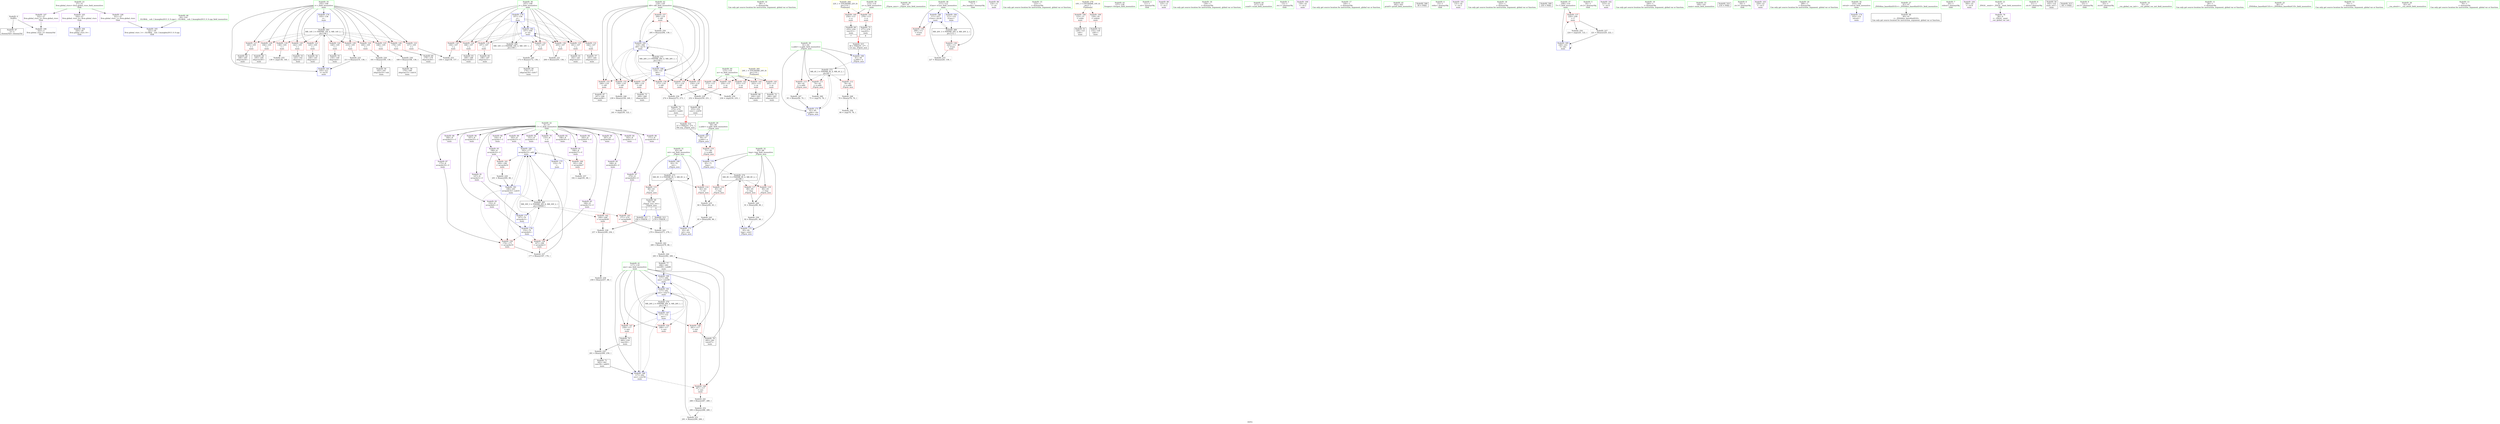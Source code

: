 digraph "SVFG" {
	label="SVFG";

	Node0x55e21e5155a0 [shape=record,color=grey,label="{NodeID: 0\nNullPtr}"];
	Node0x55e21e5155a0 -> Node0x55e21e517320[style=solid];
	Node0x55e21e5155a0 -> Node0x55e21e51f560[style=solid];
	Node0x55e21e531120 [shape=record,color=black,label="{NodeID: 263\nMR_14V_3 = PHI(MR_14V_4, MR_14V_2, )\npts\{106 \}\n}"];
	Node0x55e21e531120 -> Node0x55e21e51ced0[style=dashed];
	Node0x55e21e531120 -> Node0x55e21e51cfa0[style=dashed];
	Node0x55e21e531120 -> Node0x55e21e51d070[style=dashed];
	Node0x55e21e531120 -> Node0x55e21e51d140[style=dashed];
	Node0x55e21e531120 -> Node0x55e21e51d210[style=dashed];
	Node0x55e21e531120 -> Node0x55e21e51d2e0[style=dashed];
	Node0x55e21e531120 -> Node0x55e21e51d3b0[style=dashed];
	Node0x55e21e531120 -> Node0x55e21e51d480[style=dashed];
	Node0x55e21e531120 -> Node0x55e21e51d550[style=dashed];
	Node0x55e21e531120 -> Node0x55e21e51d620[style=dashed];
	Node0x55e21e531120 -> Node0x55e21e51d6f0[style=dashed];
	Node0x55e21e531120 -> Node0x55e21e520360[style=dashed];
	Node0x55e21e5200f0 [shape=record,color=blue,label="{NodeID: 180\n183\<--177\narrayidx23\<--add\nmain\n}"];
	Node0x55e21e5200f0 -> Node0x55e21e51ee80[style=dashed];
	Node0x55e21e5200f0 -> Node0x55e21e51ef50[style=dashed];
	Node0x55e21e5200f0 -> Node0x55e21e51f020[style=dashed];
	Node0x55e21e5200f0 -> Node0x55e21e51f0f0[style=dashed];
	Node0x55e21e5200f0 -> Node0x55e21e5200f0[style=dashed];
	Node0x55e21e5200f0 -> Node0x55e21e5201c0[style=dashed];
	Node0x55e21e5200f0 -> Node0x55e21e531b20[style=dashed];
	Node0x55e21e517d00 [shape=record,color=purple,label="{NodeID: 97\n270\<--8\narrayidx60\<--C\nmain\n}"];
	Node0x55e21e517d00 -> Node0x55e21e51f290[style=solid];
	Node0x55e21e515900 [shape=record,color=green,label="{NodeID: 14\n86\<--1\n\<--dummyObj\nCan only get source location for instruction, argument, global var or function.}"];
	Node0x55e21e5178a0 [shape=record,color=red,label="{NodeID: 111\n74\<--61\n\<--n.addr\n_Z5pow_mxx\n}"];
	Node0x55e21e5178a0 -> Node0x55e21e527df0[style=solid];
	Node0x55e21e516290 [shape=record,color=green,label="{NodeID: 28\n54\<--55\n_Z5pow_mxx\<--_Z5pow_mxx_field_insensitive\n}"];
	Node0x55e21e51d3b0 [shape=record,color=red,label="{NodeID: 125\n168\<--105\n\<--i\nmain\n}"];
	Node0x55e21e51d3b0 -> Node0x55e21e524ce0[style=solid];
	Node0x55e21e516e50 [shape=record,color=green,label="{NodeID: 42\n119\<--120\ni40\<--i40_field_insensitive\nmain\n}"];
	Node0x55e21e516e50 -> Node0x55e21e51e8d0[style=solid];
	Node0x55e21e516e50 -> Node0x55e21e51e9a0[style=solid];
	Node0x55e21e516e50 -> Node0x55e21e51ea70[style=solid];
	Node0x55e21e516e50 -> Node0x55e21e51eb40[style=solid];
	Node0x55e21e516e50 -> Node0x55e21e51ec10[style=solid];
	Node0x55e21e516e50 -> Node0x55e21e51ece0[style=solid];
	Node0x55e21e516e50 -> Node0x55e21e51edb0[style=solid];
	Node0x55e21e516e50 -> Node0x55e21e520770[style=solid];
	Node0x55e21e516e50 -> Node0x55e21e51ab70[style=solid];
	Node0x55e21e51df10 [shape=record,color=red,label="{NodeID: 139\n298\<--111\n\<--iCase\nmain\n}"];
	Node0x55e21e518af0 [shape=record,color=black,label="{NodeID: 56\n162\<--161\nidxprom10\<--sub\nmain\n}"];
	Node0x55e21e5249e0 [shape=record,color=grey,label="{NodeID: 236\n92 = Binary(91, 86, )\n}"];
	Node0x55e21e5249e0 -> Node0x55e21e51fa70[style=solid];
	Node0x55e21e51ea70 [shape=record,color=red,label="{NodeID: 153\n246\<--119\n\<--i40\nmain\n}"];
	Node0x55e21e51ea70 -> Node0x55e21e5193e0[style=solid];
	Node0x55e21e519650 [shape=record,color=black,label="{NodeID: 70\n260\<--259\nconv54\<--\nmain\n}"];
	Node0x55e21e519650 -> Node0x55e21e5243e0[style=solid];
	Node0x55e21e51c340 [shape=record,color=grey,label="{NodeID: 250\n295 = Binary(294, 136, )\n}"];
	Node0x55e21e51c340 -> Node0x55e21e51ab70[style=solid];
	Node0x55e21e51f660 [shape=record,color=blue,label="{NodeID: 167\n59\<--57\na.addr\<--a\n_Z5pow_mxx\n}"];
	Node0x55e21e51f660 -> Node0x55e21e5177d0[style=dashed];
	Node0x55e21e51a1b0 [shape=record,color=purple,label="{NodeID: 84\n163\<--8\narrayidx11\<--C\nmain\n}"];
	Node0x55e21e4f8ed0 [shape=record,color=green,label="{NodeID: 1\n7\<--1\n__dso_handle\<--dummyObj\nGlob }"];
	Node0x55e21e531620 [shape=record,color=black,label="{NodeID: 264\nMR_16V_2 = PHI(MR_16V_4, MR_16V_1, )\npts\{108 \}\n}"];
	Node0x55e21e531620 -> Node0x55e21e520020[style=dashed];
	Node0x55e21e5201c0 [shape=record,color=blue,label="{NodeID: 181\n199\<--201\narrayidx32\<--sub33\nmain\n}"];
	Node0x55e21e5201c0 -> Node0x55e21e51ee80[style=dashed];
	Node0x55e21e5201c0 -> Node0x55e21e51ef50[style=dashed];
	Node0x55e21e5201c0 -> Node0x55e21e5200f0[style=dashed];
	Node0x55e21e5201c0 -> Node0x55e21e531b20[style=dashed];
	Node0x55e21e517dd0 [shape=record,color=purple,label="{NodeID: 98\n124\<--11\n\<--.str\nmain\n}"];
	Node0x55e21e515990 [shape=record,color=green,label="{NodeID: 15\n122\<--1\n\<--dummyObj\nCan only get source location for instruction, argument, global var or function.}"];
	Node0x55e21e535c20 [shape=record,color=yellow,style=double,label="{NodeID: 278\n10V_1 = ENCHI(MR_10V_0)\npts\{1 \}\nFun[main]}"];
	Node0x55e21e535c20 -> Node0x55e21e517630[style=dashed];
	Node0x55e21e535c20 -> Node0x55e21e517700[style=dashed];
	Node0x55e21e517970 [shape=record,color=red,label="{NodeID: 112\n78\<--61\n\<--n.addr\n_Z5pow_mxx\n}"];
	Node0x55e21e517970 -> Node0x55e21e51c040[style=solid];
	Node0x55e21e516390 [shape=record,color=green,label="{NodeID: 29\n59\<--60\na.addr\<--a.addr_field_insensitive\n_Z5pow_mxx\n}"];
	Node0x55e21e516390 -> Node0x55e21e5177d0[style=solid];
	Node0x55e21e516390 -> Node0x55e21e51f660[style=solid];
	Node0x55e21e51d480 [shape=record,color=red,label="{NodeID: 126\n178\<--105\n\<--i\nmain\n}"];
	Node0x55e21e51d480 -> Node0x55e21e518e30[style=solid];
	Node0x55e21e516f20 [shape=record,color=green,label="{NodeID: 43\n127\<--128\nfreopen\<--freopen_field_insensitive\n}"];
	Node0x55e21e51dfe0 [shape=record,color=red,label="{NodeID: 140\n254\<--113\n\<--n\nmain\n}"];
	Node0x55e21e51dfe0 -> Node0x55e21e519580[style=solid];
	Node0x55e21e518bc0 [shape=record,color=black,label="{NodeID: 57\n165\<--164\nidxprom12\<--\nmain\n}"];
	Node0x55e21e524b60 [shape=record,color=grey,label="{NodeID: 237\n177 = Binary(167, 176, )\n}"];
	Node0x55e21e524b60 -> Node0x55e21e5200f0[style=solid];
	Node0x55e21e51eb40 [shape=record,color=red,label="{NodeID: 154\n251\<--119\n\<--i40\nmain\n}"];
	Node0x55e21e51eb40 -> Node0x55e21e5240e0[style=solid];
	Node0x55e21e519720 [shape=record,color=black,label="{NodeID: 71\n262\<--261\nconv56\<--add55\nmain\n}"];
	Node0x55e21e519720 -> Node0x55e21e520840[style=solid];
	Node0x55e21e51c4c0 [shape=record,color=grey,label="{NodeID: 251\n291 = Binary(290, 289, )\n}"];
	Node0x55e21e51c4c0 -> Node0x55e21e5209e0[style=solid];
	Node0x55e21e51f730 [shape=record,color=blue,label="{NodeID: 168\n61\<--58\nn.addr\<--n\n_Z5pow_mxx\n}"];
	Node0x55e21e51f730 -> Node0x55e21e533e20[style=dashed];
	Node0x55e21e51a280 [shape=record,color=purple,label="{NodeID: 85\n166\<--8\narrayidx13\<--C\nmain\n}"];
	Node0x55e21e51a280 -> Node0x55e21e51ee80[style=solid];
	Node0x55e21e4f90c0 [shape=record,color=green,label="{NodeID: 2\n11\<--1\n.str\<--dummyObj\nGlob }"];
	Node0x55e21e531b20 [shape=record,color=black,label="{NodeID: 265\nMR_30V_3 = PHI(MR_30V_6, MR_30V_2, )\npts\{100000 \}\n}"];
	Node0x55e21e531b20 -> Node0x55e21e51f1c0[style=dashed];
	Node0x55e21e531b20 -> Node0x55e21e51f290[style=dashed];
	Node0x55e21e531b20 -> Node0x55e21e51fe80[style=dashed];
	Node0x55e21e520290 [shape=record,color=blue,label="{NodeID: 182\n107\<--206\nj\<--inc\nmain\n}"];
	Node0x55e21e520290 -> Node0x55e21e51d7c0[style=dashed];
	Node0x55e21e520290 -> Node0x55e21e51d890[style=dashed];
	Node0x55e21e520290 -> Node0x55e21e51d960[style=dashed];
	Node0x55e21e520290 -> Node0x55e21e51da30[style=dashed];
	Node0x55e21e520290 -> Node0x55e21e51db00[style=dashed];
	Node0x55e21e520290 -> Node0x55e21e51dbd0[style=dashed];
	Node0x55e21e520290 -> Node0x55e21e51dca0[style=dashed];
	Node0x55e21e520290 -> Node0x55e21e520290[style=dashed];
	Node0x55e21e520290 -> Node0x55e21e531620[style=dashed];
	Node0x55e21e517ea0 [shape=record,color=purple,label="{NodeID: 99\n125\<--13\n\<--.str.1\nmain\n}"];
	Node0x55e21e515a20 [shape=record,color=green,label="{NodeID: 16\n136\<--1\n\<--dummyObj\nCan only get source location for instruction, argument, global var or function.}"];
	Node0x55e21e517a40 [shape=record,color=red,label="{NodeID: 113\n94\<--61\n\<--n.addr\n_Z5pow_mxx\n}"];
	Node0x55e21e517a40 -> Node0x55e21e51bec0[style=solid];
	Node0x55e21e516460 [shape=record,color=green,label="{NodeID: 30\n61\<--62\nn.addr\<--n.addr_field_insensitive\n_Z5pow_mxx\n}"];
	Node0x55e21e516460 -> Node0x55e21e5178a0[style=solid];
	Node0x55e21e516460 -> Node0x55e21e517970[style=solid];
	Node0x55e21e516460 -> Node0x55e21e517a40[style=solid];
	Node0x55e21e516460 -> Node0x55e21e51f730[style=solid];
	Node0x55e21e516460 -> Node0x55e21e51fb40[style=solid];
	Node0x55e21e51d550 [shape=record,color=red,label="{NodeID: 127\n185\<--105\n\<--i\nmain\n}"];
	Node0x55e21e51d550 -> Node0x55e21e518fd0[style=solid];
	Node0x55e21e517020 [shape=record,color=green,label="{NodeID: 44\n217\<--218\nscanf\<--scanf_field_insensitive\n}"];
	Node0x55e21e51e0b0 [shape=record,color=red,label="{NodeID: 141\n276\<--113\n\<--n\nmain\n}"];
	Node0x55e21e51e0b0 -> Node0x55e21e519a60[style=solid];
	Node0x55e21e518c90 [shape=record,color=black,label="{NodeID: 58\n170\<--169\nidxprom15\<--sub14\nmain\n}"];
	Node0x55e21e524ce0 [shape=record,color=grey,label="{NodeID: 238\n169 = Binary(168, 136, )\n}"];
	Node0x55e21e524ce0 -> Node0x55e21e518c90[style=solid];
	Node0x55e21e51ec10 [shape=record,color=red,label="{NodeID: 155\n268\<--119\n\<--i40\nmain\n}"];
	Node0x55e21e51ec10 -> Node0x55e21e5198c0[style=solid];
	Node0x55e21e5197f0 [shape=record,color=black,label="{NodeID: 72\n266\<--265\nidxprom57\<--\nmain\n}"];
	Node0x55e21e51c640 [shape=record,color=grey,label="{NodeID: 252\n290 = Binary(288, 289, )\n}"];
	Node0x55e21e51c640 -> Node0x55e21e51c4c0[style=solid];
	Node0x55e21e51f800 [shape=record,color=blue,label="{NodeID: 169\n63\<--70\nret\<--\n_Z5pow_mxx\n}"];
	Node0x55e21e51f800 -> Node0x55e21e534320[style=dashed];
	Node0x55e21e51a350 [shape=record,color=purple,label="{NodeID: 86\n171\<--8\narrayidx16\<--C\nmain\n}"];
	Node0x55e21e50d900 [shape=record,color=green,label="{NodeID: 3\n13\<--1\n.str.1\<--dummyObj\nGlob }"];
	Node0x55e21e520360 [shape=record,color=blue,label="{NodeID: 183\n105\<--211\ni\<--inc35\nmain\n}"];
	Node0x55e21e520360 -> Node0x55e21e531120[style=dashed];
	Node0x55e21e517f70 [shape=record,color=purple,label="{NodeID: 100\n130\<--16\n\<--.str.2\nmain\n}"];
	Node0x55e21e515ab0 [shape=record,color=green,label="{NodeID: 17\n140\<--1\n\<--dummyObj\nCan only get source location for instruction, argument, global var or function.}"];
	Node0x55e21e517b10 [shape=record,color=red,label="{NodeID: 114\n82\<--63\n\<--ret\n_Z5pow_mxx\n}"];
	Node0x55e21e517b10 -> Node0x55e21e524860[style=solid];
	Node0x55e21e516530 [shape=record,color=green,label="{NodeID: 31\n63\<--64\nret\<--ret_field_insensitive\n_Z5pow_mxx\n}"];
	Node0x55e21e516530 -> Node0x55e21e517b10[style=solid];
	Node0x55e21e516530 -> Node0x55e21e51cb90[style=solid];
	Node0x55e21e516530 -> Node0x55e21e51f800[style=solid];
	Node0x55e21e516530 -> Node0x55e21e51f9a0[style=solid];
	Node0x55e21e51d620 [shape=record,color=red,label="{NodeID: 128\n194\<--105\n\<--i\nmain\n}"];
	Node0x55e21e51d620 -> Node0x55e21e519170[style=solid];
	Node0x55e21e517120 [shape=record,color=green,label="{NodeID: 45\n302\<--303\nprintf\<--printf_field_insensitive\n}"];
	Node0x55e21e23df80 [shape=record,color=black,label="{NodeID: 308\n39 = PHI()\n}"];
	Node0x55e21e523960 [shape=record,color=grey,label="{NodeID: 225\n211 = Binary(210, 136, )\n}"];
	Node0x55e21e523960 -> Node0x55e21e520360[style=solid];
	Node0x55e21e51e180 [shape=record,color=red,label="{NodeID: 142\n235\<--115\n\<--m\nmain\n}"];
	Node0x55e21e51e180 -> Node0x55e21e527c70[style=solid];
	Node0x55e21e518d60 [shape=record,color=black,label="{NodeID: 59\n174\<--173\nidxprom18\<--sub17\nmain\n}"];
	Node0x55e21e524e60 [shape=record,color=grey,label="{NodeID: 239\n258 = Binary(257, 86, )\n}"];
	Node0x55e21e524e60 -> Node0x55e21e5243e0[style=solid];
	Node0x55e21e51ece0 [shape=record,color=red,label="{NodeID: 156\n273\<--119\n\<--i40\nmain\n}"];
	Node0x55e21e51ece0 -> Node0x55e21e5246e0[style=solid];
	Node0x55e21e5198c0 [shape=record,color=black,label="{NodeID: 73\n269\<--268\nidxprom59\<--\nmain\n}"];
	Node0x55e21e51c7c0 [shape=record,color=grey,label="{NodeID: 253\n158 = cmp(156, 157, )\n}"];
	Node0x55e21e51f8d0 [shape=record,color=blue,label="{NodeID: 170\n65\<--71\ntmp\<--\n_Z5pow_mxx\n}"];
	Node0x55e21e51f8d0 -> Node0x55e21e534820[style=dashed];
	Node0x55e21e51a420 [shape=record,color=purple,label="{NodeID: 87\n175\<--8\narrayidx19\<--C\nmain\n}"];
	Node0x55e21e51a420 -> Node0x55e21e51ef50[style=solid];
	Node0x55e21e4f92f0 [shape=record,color=green,label="{NodeID: 4\n15\<--1\nstdin\<--dummyObj\nGlob }"];
	Node0x55e21e520430 [shape=record,color=blue,label="{NodeID: 184\n111\<--122\niCase\<--\nmain\n}"];
	Node0x55e21e520430 -> Node0x55e21e532f20[style=dashed];
	Node0x55e21e518040 [shape=record,color=purple,label="{NodeID: 101\n131\<--18\n\<--.str.3\nmain\n}"];
	Node0x55e21e515b40 [shape=record,color=green,label="{NodeID: 18\n222\<--1\n\<--dummyObj\nCan only get source location for instruction, argument, global var or function.}"];
	Node0x55e21e51cb90 [shape=record,color=red,label="{NodeID: 115\n98\<--63\n\<--ret\n_Z5pow_mxx\n}"];
	Node0x55e21e51cb90 -> Node0x55e21e518540[style=solid];
	Node0x55e21e516600 [shape=record,color=green,label="{NodeID: 32\n65\<--66\ntmp\<--tmp_field_insensitive\n_Z5pow_mxx\n}"];
	Node0x55e21e516600 -> Node0x55e21e51cc60[style=solid];
	Node0x55e21e516600 -> Node0x55e21e51cd30[style=solid];
	Node0x55e21e516600 -> Node0x55e21e51ce00[style=solid];
	Node0x55e21e516600 -> Node0x55e21e51f8d0[style=solid];
	Node0x55e21e516600 -> Node0x55e21e51fa70[style=solid];
	Node0x55e21e51d6f0 [shape=record,color=red,label="{NodeID: 129\n210\<--105\n\<--i\nmain\n}"];
	Node0x55e21e51d6f0 -> Node0x55e21e523960[style=solid];
	Node0x55e21e517220 [shape=record,color=green,label="{NodeID: 46\n29\<--316\n_GLOBAL__sub_I_kuangbin2013_0_0.cpp\<--_GLOBAL__sub_I_kuangbin2013_0_0.cpp_field_insensitive\n}"];
	Node0x55e21e517220 -> Node0x55e21e51f460[style=solid];
	Node0x55e21e542de0 [shape=record,color=black,label="{NodeID: 309\n230 = PHI()\n}"];
	Node0x55e21e523ae0 [shape=record,color=grey,label="{NodeID: 226\n161 = Binary(160, 136, )\n}"];
	Node0x55e21e523ae0 -> Node0x55e21e518af0[style=solid];
	Node0x55e21e51e250 [shape=record,color=red,label="{NodeID: 143\n243\<--115\n\<--m\nmain\n}"];
	Node0x55e21e51e250 -> Node0x55e21e519310[style=solid];
	Node0x55e21e518e30 [shape=record,color=black,label="{NodeID: 60\n179\<--178\nidxprom20\<--\nmain\n}"];
	Node0x55e21e524fe0 [shape=record,color=grey,label="{NodeID: 240\n173 = Binary(172, 136, )\n}"];
	Node0x55e21e524fe0 -> Node0x55e21e518d60[style=solid];
	Node0x55e21e51edb0 [shape=record,color=red,label="{NodeID: 157\n294\<--119\n\<--i40\nmain\n}"];
	Node0x55e21e51edb0 -> Node0x55e21e51c340[style=solid];
	Node0x55e21e519990 [shape=record,color=black,label="{NodeID: 74\n275\<--274\nconv62\<--sub61\nmain\n|{<s0>8}}"];
	Node0x55e21e519990:s0 -> Node0x55e21e543a20[style=solid,color=red];
	Node0x55e21e51c940 [shape=record,color=grey,label="{NodeID: 254\n224 = cmp(220, 122, )\n}"];
	Node0x55e21e51f9a0 [shape=record,color=blue,label="{NodeID: 171\n63\<--85\nret\<--rem\n_Z5pow_mxx\n}"];
	Node0x55e21e51f9a0 -> Node0x55e21e534320[style=dashed];
	Node0x55e21e51a4f0 [shape=record,color=purple,label="{NodeID: 88\n180\<--8\narrayidx21\<--C\nmain\n}"];
	Node0x55e21e50cd50 [shape=record,color=green,label="{NodeID: 5\n16\<--1\n.str.2\<--dummyObj\nGlob }"];
	Node0x55e21e520500 [shape=record,color=blue,label="{NodeID: 185\n109\<--221\nT\<--dec\nmain\n}"];
	Node0x55e21e520500 -> Node0x55e21e51dd70[style=dashed];
	Node0x55e21e520500 -> Node0x55e21e520500[style=dashed];
	Node0x55e21e518110 [shape=record,color=purple,label="{NodeID: 102\n215\<--21\n\<--.str.4\nmain\n}"];
	Node0x55e21e515bd0 [shape=record,color=green,label="{NodeID: 19\n240\<--1\n\<--dummyObj\nCan only get source location for instruction, argument, global var or function.}"];
	Node0x55e21e51cc60 [shape=record,color=red,label="{NodeID: 116\n83\<--65\n\<--tmp\n_Z5pow_mxx\n}"];
	Node0x55e21e51cc60 -> Node0x55e21e524860[style=solid];
	Node0x55e21e5166d0 [shape=record,color=green,label="{NodeID: 33\n100\<--101\nmain\<--main_field_insensitive\n}"];
	Node0x55e21e51d7c0 [shape=record,color=red,label="{NodeID: 130\n156\<--107\n\<--j\nmain\n}"];
	Node0x55e21e51d7c0 -> Node0x55e21e51c7c0[style=solid];
	Node0x55e21e517320 [shape=record,color=black,label="{NodeID: 47\n2\<--3\ndummyVal\<--dummyVal\n}"];
	Node0x55e21e543560 [shape=record,color=black,label="{NodeID: 310\n216 = PHI()\n}"];
	Node0x55e21e523c60 [shape=record,color=grey,label="{NodeID: 227\n221 = Binary(220, 222, )\n}"];
	Node0x55e21e523c60 -> Node0x55e21e520500[style=solid];
	Node0x55e21e51e320 [shape=record,color=red,label="{NodeID: 144\n250\<--115\n\<--m\nmain\n}"];
	Node0x55e21e51e320 -> Node0x55e21e5240e0[style=solid];
	Node0x55e21e518f00 [shape=record,color=black,label="{NodeID: 61\n182\<--181\nidxprom22\<--\nmain\n}"];
	Node0x55e21e525160 [shape=record,color=grey,label="{NodeID: 241\n288 = Binary(287, 289, )\n}"];
	Node0x55e21e525160 -> Node0x55e21e51c640[style=solid];
	Node0x55e21e51ee80 [shape=record,color=red,label="{NodeID: 158\n167\<--166\n\<--arrayidx13\nmain\n}"];
	Node0x55e21e51ee80 -> Node0x55e21e524b60[style=solid];
	Node0x55e21e519a60 [shape=record,color=black,label="{NodeID: 75\n277\<--276\nconv63\<--\nmain\n|{<s0>8}}"];
	Node0x55e21e519a60:s0 -> Node0x55e21e543c60[style=solid,color=red];
	Node0x55e21e51cac0 [shape=record,color=grey,label="{NodeID: 255\n139 = cmp(138, 140, )\n}"];
	Node0x55e21e51fa70 [shape=record,color=blue,label="{NodeID: 172\n65\<--92\ntmp\<--rem3\n_Z5pow_mxx\n}"];
	Node0x55e21e51fa70 -> Node0x55e21e534820[style=dashed];
	Node0x55e21e51a5c0 [shape=record,color=purple,label="{NodeID: 89\n183\<--8\narrayidx23\<--C\nmain\n}"];
	Node0x55e21e51a5c0 -> Node0x55e21e5200f0[style=solid];
	Node0x55e21e50cde0 [shape=record,color=green,label="{NodeID: 6\n18\<--1\n.str.3\<--dummyObj\nGlob }"];
	Node0x55e21e532f20 [shape=record,color=black,label="{NodeID: 269\nMR_20V_3 = PHI(MR_20V_4, MR_20V_2, )\npts\{112 \}\n}"];
	Node0x55e21e532f20 -> Node0x55e21e51de40[style=dashed];
	Node0x55e21e532f20 -> Node0x55e21e5205d0[style=dashed];
	Node0x55e21e5205d0 [shape=record,color=blue,label="{NodeID: 186\n111\<--227\niCase\<--inc38\nmain\n}"];
	Node0x55e21e5205d0 -> Node0x55e21e51df10[style=dashed];
	Node0x55e21e5205d0 -> Node0x55e21e532f20[style=dashed];
	Node0x55e21e5181e0 [shape=record,color=purple,label="{NodeID: 103\n229\<--23\n\<--.str.5\nmain\n}"];
	Node0x55e21e515c60 [shape=record,color=green,label="{NodeID: 20\n289\<--1\n\<--dummyObj\nCan only get source location for instruction, argument, global var or function.}"];
	Node0x55e21e51cd30 [shape=record,color=red,label="{NodeID: 117\n89\<--65\n\<--tmp\n_Z5pow_mxx\n}"];
	Node0x55e21e51cd30 -> Node0x55e21e51c1c0[style=solid];
	Node0x55e21e5167d0 [shape=record,color=green,label="{NodeID: 34\n103\<--104\nretval\<--retval_field_insensitive\nmain\n}"];
	Node0x55e21e5167d0 -> Node0x55e21e51fc10[style=solid];
	Node0x55e21e51d890 [shape=record,color=red,label="{NodeID: 131\n164\<--107\n\<--j\nmain\n}"];
	Node0x55e21e51d890 -> Node0x55e21e518bc0[style=solid];
	Node0x55e21e518440 [shape=record,color=black,label="{NodeID: 48\n40\<--41\n\<--_ZNSt8ios_base4InitD1Ev\nCan only get source location for instruction, argument, global var or function.}"];
	Node0x55e21e543660 [shape=record,color=black,label="{NodeID: 311\n256 = PHI(56, )\n}"];
	Node0x55e21e543660 -> Node0x55e21e523de0[style=solid];
	Node0x55e21e523de0 [shape=record,color=grey,label="{NodeID: 228\n257 = Binary(249, 256, )\n}"];
	Node0x55e21e523de0 -> Node0x55e21e524e60[style=solid];
	Node0x55e21e51e3f0 [shape=record,color=red,label="{NodeID: 145\n265\<--115\n\<--m\nmain\n}"];
	Node0x55e21e51e3f0 -> Node0x55e21e5197f0[style=solid];
	Node0x55e21e518fd0 [shape=record,color=black,label="{NodeID: 62\n186\<--185\nidxprom24\<--\nmain\n}"];
	Node0x55e21e5252e0 [shape=record,color=grey,label="{NodeID: 242\n280 = Binary(279, 86, )\n}"];
	Node0x55e21e5252e0 -> Node0x55e21e5255e0[style=solid];
	Node0x55e21e51ef50 [shape=record,color=red,label="{NodeID: 159\n176\<--175\n\<--arrayidx19\nmain\n}"];
	Node0x55e21e51ef50 -> Node0x55e21e524b60[style=solid];
	Node0x55e21e519b30 [shape=record,color=black,label="{NodeID: 76\n282\<--281\nconv67\<--\nmain\n}"];
	Node0x55e21e519b30 -> Node0x55e21e5255e0[style=solid];
	Node0x55e21e5277f0 [shape=record,color=grey,label="{NodeID: 256\n241 = cmp(239, 122, )\n}"];
	Node0x55e21e51fb40 [shape=record,color=blue,label="{NodeID: 173\n61\<--95\nn.addr\<--shr\n_Z5pow_mxx\n}"];
	Node0x55e21e51fb40 -> Node0x55e21e533e20[style=dashed];
	Node0x55e21e51a690 [shape=record,color=purple,label="{NodeID: 90\n187\<--8\narrayidx25\<--C\nmain\n}"];
	Node0x55e21e50daa0 [shape=record,color=green,label="{NodeID: 7\n20\<--1\nstdout\<--dummyObj\nGlob }"];
	Node0x55e21e533420 [shape=record,color=black,label="{NodeID: 270\nMR_26V_2 = PHI(MR_26V_4, MR_26V_1, )\npts\{118 \}\n}"];
	Node0x55e21e533420 -> Node0x55e21e5206a0[style=dashed];
	Node0x55e21e5206a0 [shape=record,color=blue,label="{NodeID: 187\n117\<--122\nans\<--\nmain\n}"];
	Node0x55e21e5206a0 -> Node0x55e21e51e590[style=dashed];
	Node0x55e21e5206a0 -> Node0x55e21e51e660[style=dashed];
	Node0x55e21e5206a0 -> Node0x55e21e51e800[style=dashed];
	Node0x55e21e5206a0 -> Node0x55e21e520840[style=dashed];
	Node0x55e21e5206a0 -> Node0x55e21e520910[style=dashed];
	Node0x55e21e5206a0 -> Node0x55e21e533420[style=dashed];
	Node0x55e21e5182b0 [shape=record,color=purple,label="{NodeID: 104\n300\<--25\n\<--.str.6\nmain\n}"];
	Node0x55e21e515cf0 [shape=record,color=green,label="{NodeID: 21\n4\<--6\n_ZStL8__ioinit\<--_ZStL8__ioinit_field_insensitive\nGlob }"];
	Node0x55e21e515cf0 -> Node0x55e21e519cd0[style=solid];
	Node0x55e21e5373b0 [shape=record,color=yellow,style=double,label="{NodeID: 284\n22V_1 = ENCHI(MR_22V_0)\npts\{114 \}\nFun[main]}"];
	Node0x55e21e5373b0 -> Node0x55e21e51dfe0[style=dashed];
	Node0x55e21e5373b0 -> Node0x55e21e51e0b0[style=dashed];
	Node0x55e21e51ce00 [shape=record,color=red,label="{NodeID: 118\n90\<--65\n\<--tmp\n_Z5pow_mxx\n}"];
	Node0x55e21e51ce00 -> Node0x55e21e51c1c0[style=solid];
	Node0x55e21e5168a0 [shape=record,color=green,label="{NodeID: 35\n105\<--106\ni\<--i_field_insensitive\nmain\n}"];
	Node0x55e21e5168a0 -> Node0x55e21e51ced0[style=solid];
	Node0x55e21e5168a0 -> Node0x55e21e51cfa0[style=solid];
	Node0x55e21e5168a0 -> Node0x55e21e51d070[style=solid];
	Node0x55e21e5168a0 -> Node0x55e21e51d140[style=solid];
	Node0x55e21e5168a0 -> Node0x55e21e51d210[style=solid];
	Node0x55e21e5168a0 -> Node0x55e21e51d2e0[style=solid];
	Node0x55e21e5168a0 -> Node0x55e21e51d3b0[style=solid];
	Node0x55e21e5168a0 -> Node0x55e21e51d480[style=solid];
	Node0x55e21e5168a0 -> Node0x55e21e51d550[style=solid];
	Node0x55e21e5168a0 -> Node0x55e21e51d620[style=solid];
	Node0x55e21e5168a0 -> Node0x55e21e51d6f0[style=solid];
	Node0x55e21e5168a0 -> Node0x55e21e51fdb0[style=solid];
	Node0x55e21e5168a0 -> Node0x55e21e520360[style=solid];
	Node0x55e21e51d960 [shape=record,color=red,label="{NodeID: 132\n172\<--107\n\<--j\nmain\n}"];
	Node0x55e21e51d960 -> Node0x55e21e524fe0[style=solid];
	Node0x55e21e518540 [shape=record,color=black,label="{NodeID: 49\n56\<--98\n_Z5pow_mxx_ret\<--\n_Z5pow_mxx\n|{<s0>7|<s1>8}}"];
	Node0x55e21e518540:s0 -> Node0x55e21e543660[style=solid,color=blue];
	Node0x55e21e518540:s1 -> Node0x55e21e543850[style=solid,color=blue];
	Node0x55e21e543850 [shape=record,color=black,label="{NodeID: 312\n278 = PHI(56, )\n}"];
	Node0x55e21e543850 -> Node0x55e21e525460[style=solid];
	Node0x55e21e523f60 [shape=record,color=grey,label="{NodeID: 229\n201 = Binary(200, 86, )\n}"];
	Node0x55e21e523f60 -> Node0x55e21e5201c0[style=solid];
	Node0x55e21e51e4c0 [shape=record,color=red,label="{NodeID: 146\n272\<--115\n\<--m\nmain\n}"];
	Node0x55e21e51e4c0 -> Node0x55e21e5246e0[style=solid];
	Node0x55e21e5190a0 [shape=record,color=black,label="{NodeID: 63\n189\<--188\nidxprom26\<--\nmain\n}"];
	Node0x55e21e525460 [shape=record,color=grey,label="{NodeID: 243\n279 = Binary(271, 278, )\n}"];
	Node0x55e21e525460 -> Node0x55e21e5252e0[style=solid];
	Node0x55e21e51f020 [shape=record,color=red,label="{NodeID: 160\n191\<--190\n\<--arrayidx27\nmain\n}"];
	Node0x55e21e51f020 -> Node0x55e21e527970[style=solid];
	Node0x55e21e519c00 [shape=record,color=black,label="{NodeID: 77\n284\<--283\nconv69\<--sub68\nmain\n}"];
	Node0x55e21e519c00 -> Node0x55e21e520910[style=solid];
	Node0x55e21e527970 [shape=record,color=grey,label="{NodeID: 257\n192 = cmp(191, 86, )\n}"];
	Node0x55e21e51fc10 [shape=record,color=blue,label="{NodeID: 174\n103\<--122\nretval\<--\nmain\n}"];
	Node0x55e21e51a760 [shape=record,color=purple,label="{NodeID: 91\n190\<--8\narrayidx27\<--C\nmain\n}"];
	Node0x55e21e51a760 -> Node0x55e21e51f020[style=solid];
	Node0x55e21e50db30 [shape=record,color=green,label="{NodeID: 8\n21\<--1\n.str.4\<--dummyObj\nGlob }"];
	Node0x55e21e533920 [shape=record,color=black,label="{NodeID: 271\nMR_28V_2 = PHI(MR_28V_4, MR_28V_1, )\npts\{120 \}\n}"];
	Node0x55e21e533920 -> Node0x55e21e520770[style=dashed];
	Node0x55e21e520770 [shape=record,color=blue,label="{NodeID: 188\n119\<--122\ni40\<--\nmain\n}"];
	Node0x55e21e520770 -> Node0x55e21e51e8d0[style=dashed];
	Node0x55e21e520770 -> Node0x55e21e51e9a0[style=dashed];
	Node0x55e21e520770 -> Node0x55e21e51ea70[style=dashed];
	Node0x55e21e520770 -> Node0x55e21e51eb40[style=dashed];
	Node0x55e21e520770 -> Node0x55e21e51ec10[style=dashed];
	Node0x55e21e520770 -> Node0x55e21e51ece0[style=dashed];
	Node0x55e21e520770 -> Node0x55e21e51edb0[style=dashed];
	Node0x55e21e520770 -> Node0x55e21e51ab70[style=dashed];
	Node0x55e21e520770 -> Node0x55e21e533920[style=dashed];
	Node0x55e21e518380 [shape=record,color=purple,label="{NodeID: 105\n320\<--27\nllvm.global_ctors_0\<--llvm.global_ctors\nGlob }"];
	Node0x55e21e518380 -> Node0x55e21e51f360[style=solid];
	Node0x55e21e515d80 [shape=record,color=green,label="{NodeID: 22\n8\<--10\nC\<--C_field_insensitive\nGlob }"];
	Node0x55e21e515d80 -> Node0x55e21e519da0[style=solid];
	Node0x55e21e515d80 -> Node0x55e21e519e70[style=solid];
	Node0x55e21e515d80 -> Node0x55e21e519f40[style=solid];
	Node0x55e21e515d80 -> Node0x55e21e51a010[style=solid];
	Node0x55e21e515d80 -> Node0x55e21e51a0e0[style=solid];
	Node0x55e21e515d80 -> Node0x55e21e51a1b0[style=solid];
	Node0x55e21e515d80 -> Node0x55e21e51a280[style=solid];
	Node0x55e21e515d80 -> Node0x55e21e51a350[style=solid];
	Node0x55e21e515d80 -> Node0x55e21e51a420[style=solid];
	Node0x55e21e515d80 -> Node0x55e21e51a4f0[style=solid];
	Node0x55e21e515d80 -> Node0x55e21e51a5c0[style=solid];
	Node0x55e21e515d80 -> Node0x55e21e51a690[style=solid];
	Node0x55e21e515d80 -> Node0x55e21e51a760[style=solid];
	Node0x55e21e515d80 -> Node0x55e21e51a830[style=solid];
	Node0x55e21e515d80 -> Node0x55e21e51a900[style=solid];
	Node0x55e21e515d80 -> Node0x55e21e51a9d0[style=solid];
	Node0x55e21e515d80 -> Node0x55e21e51aaa0[style=solid];
	Node0x55e21e515d80 -> Node0x55e21e517c30[style=solid];
	Node0x55e21e515d80 -> Node0x55e21e517d00[style=solid];
	Node0x55e21e537490 [shape=record,color=yellow,style=double,label="{NodeID: 285\n24V_1 = ENCHI(MR_24V_0)\npts\{116 \}\nFun[main]}"];
	Node0x55e21e537490 -> Node0x55e21e51e180[style=dashed];
	Node0x55e21e537490 -> Node0x55e21e51e250[style=dashed];
	Node0x55e21e537490 -> Node0x55e21e51e320[style=dashed];
	Node0x55e21e537490 -> Node0x55e21e51e3f0[style=dashed];
	Node0x55e21e537490 -> Node0x55e21e51e4c0[style=dashed];
	Node0x55e21e51ced0 [shape=record,color=red,label="{NodeID: 119\n138\<--105\n\<--i\nmain\n}"];
	Node0x55e21e51ced0 -> Node0x55e21e51cac0[style=solid];
	Node0x55e21e516970 [shape=record,color=green,label="{NodeID: 36\n107\<--108\nj\<--j_field_insensitive\nmain\n}"];
	Node0x55e21e516970 -> Node0x55e21e51d7c0[style=solid];
	Node0x55e21e516970 -> Node0x55e21e51d890[style=solid];
	Node0x55e21e516970 -> Node0x55e21e51d960[style=solid];
	Node0x55e21e516970 -> Node0x55e21e51da30[style=solid];
	Node0x55e21e516970 -> Node0x55e21e51db00[style=solid];
	Node0x55e21e516970 -> Node0x55e21e51dbd0[style=solid];
	Node0x55e21e516970 -> Node0x55e21e51dca0[style=solid];
	Node0x55e21e516970 -> Node0x55e21e520020[style=solid];
	Node0x55e21e516970 -> Node0x55e21e520290[style=solid];
	Node0x55e21e51da30 [shape=record,color=red,label="{NodeID: 133\n181\<--107\n\<--j\nmain\n}"];
	Node0x55e21e51da30 -> Node0x55e21e518f00[style=solid];
	Node0x55e21e518610 [shape=record,color=black,label="{NodeID: 50\n102\<--122\nmain_ret\<--\nmain\n}"];
	Node0x55e21e543950 [shape=record,color=black,label="{NodeID: 313\n301 = PHI()\n}"];
	Node0x55e21e5240e0 [shape=record,color=grey,label="{NodeID: 230\n252 = Binary(250, 251, )\n}"];
	Node0x55e21e5240e0 -> Node0x55e21e5194b0[style=solid];
	Node0x55e21e51e590 [shape=record,color=red,label="{NodeID: 147\n259\<--117\n\<--ans\nmain\n}"];
	Node0x55e21e51e590 -> Node0x55e21e519650[style=solid];
	Node0x55e21e519170 [shape=record,color=black,label="{NodeID: 64\n195\<--194\nidxprom29\<--\nmain\n}"];
	Node0x55e21e5255e0 [shape=record,color=grey,label="{NodeID: 244\n283 = Binary(282, 280, )\n}"];
	Node0x55e21e5255e0 -> Node0x55e21e519c00[style=solid];
	Node0x55e21e51f0f0 [shape=record,color=red,label="{NodeID: 161\n200\<--199\n\<--arrayidx32\nmain\n}"];
	Node0x55e21e51f0f0 -> Node0x55e21e523f60[style=solid];
	Node0x55e21e519cd0 [shape=record,color=purple,label="{NodeID: 78\n38\<--4\n\<--_ZStL8__ioinit\n__cxx_global_var_init\n}"];
	Node0x55e21e527af0 [shape=record,color=grey,label="{NodeID: 258\n80 = cmp(79, 76, )\n}"];
	Node0x55e21e51fce0 [shape=record,color=blue,label="{NodeID: 175\n133\<--70\n\<--\nmain\n}"];
	Node0x55e21e51fce0 -> Node0x55e21e531b20[style=dashed];
	Node0x55e21e51a830 [shape=record,color=purple,label="{NodeID: 92\n196\<--8\narrayidx30\<--C\nmain\n}"];
	Node0x55e21e515630 [shape=record,color=green,label="{NodeID: 9\n23\<--1\n.str.5\<--dummyObj\nGlob }"];
	Node0x55e21e533e20 [shape=record,color=black,label="{NodeID: 272\nMR_4V_3 = PHI(MR_4V_4, MR_4V_2, )\npts\{62 \}\n}"];
	Node0x55e21e533e20 -> Node0x55e21e5178a0[style=dashed];
	Node0x55e21e533e20 -> Node0x55e21e517970[style=dashed];
	Node0x55e21e533e20 -> Node0x55e21e517a40[style=dashed];
	Node0x55e21e533e20 -> Node0x55e21e51fb40[style=dashed];
	Node0x55e21e520840 [shape=record,color=blue,label="{NodeID: 189\n117\<--262\nans\<--conv56\nmain\n}"];
	Node0x55e21e520840 -> Node0x55e21e51e730[style=dashed];
	Node0x55e21e520840 -> Node0x55e21e5209e0[style=dashed];
	Node0x55e21e517430 [shape=record,color=purple,label="{NodeID: 106\n321\<--27\nllvm.global_ctors_1\<--llvm.global_ctors\nGlob }"];
	Node0x55e21e517430 -> Node0x55e21e51f460[style=solid];
	Node0x55e21e515e50 [shape=record,color=green,label="{NodeID: 23\n27\<--31\nllvm.global_ctors\<--llvm.global_ctors_field_insensitive\nGlob }"];
	Node0x55e21e515e50 -> Node0x55e21e518380[style=solid];
	Node0x55e21e515e50 -> Node0x55e21e517430[style=solid];
	Node0x55e21e515e50 -> Node0x55e21e517530[style=solid];
	Node0x55e21e51cfa0 [shape=record,color=red,label="{NodeID: 120\n142\<--105\n\<--i\nmain\n}"];
	Node0x55e21e51cfa0 -> Node0x55e21e518880[style=solid];
	Node0x55e21e516a40 [shape=record,color=green,label="{NodeID: 37\n109\<--110\nT\<--T_field_insensitive\nmain\n}"];
	Node0x55e21e516a40 -> Node0x55e21e51dd70[style=solid];
	Node0x55e21e516a40 -> Node0x55e21e520500[style=solid];
	Node0x55e21e51db00 [shape=record,color=red,label="{NodeID: 134\n188\<--107\n\<--j\nmain\n}"];
	Node0x55e21e51db00 -> Node0x55e21e5190a0[style=solid];
	Node0x55e21e5186e0 [shape=record,color=black,label="{NodeID: 51\n126\<--123\ncall\<--\nmain\n}"];
	Node0x55e21e543a20 [shape=record,color=black,label="{NodeID: 314\n57 = PHI(253, 275, )\n0th arg _Z5pow_mxx }"];
	Node0x55e21e543a20 -> Node0x55e21e51f660[style=solid];
	Node0x55e21e524260 [shape=record,color=grey,label="{NodeID: 231\n206 = Binary(205, 136, )\n}"];
	Node0x55e21e524260 -> Node0x55e21e520290[style=solid];
	Node0x55e21e51e660 [shape=record,color=red,label="{NodeID: 148\n281\<--117\n\<--ans\nmain\n}"];
	Node0x55e21e51e660 -> Node0x55e21e519b30[style=solid];
	Node0x55e21e519240 [shape=record,color=black,label="{NodeID: 65\n198\<--197\nidxprom31\<--\nmain\n}"];
	Node0x55e21e51bbc0 [shape=record,color=grey,label="{NodeID: 245\n85 = Binary(84, 86, )\n}"];
	Node0x55e21e51bbc0 -> Node0x55e21e51f9a0[style=solid];
	Node0x55e21e51f1c0 [shape=record,color=red,label="{NodeID: 162\n249\<--248\n\<--arrayidx49\nmain\n}"];
	Node0x55e21e51f1c0 -> Node0x55e21e523de0[style=solid];
	Node0x55e21e519da0 [shape=record,color=purple,label="{NodeID: 79\n133\<--8\n\<--C\nmain\n}"];
	Node0x55e21e519da0 -> Node0x55e21e51fce0[style=solid];
	Node0x55e21e527c70 [shape=record,color=grey,label="{NodeID: 259\n236 = cmp(234, 235, )\n}"];
	Node0x55e21e51fdb0 [shape=record,color=blue,label="{NodeID: 176\n105\<--136\ni\<--\nmain\n}"];
	Node0x55e21e51fdb0 -> Node0x55e21e531120[style=dashed];
	Node0x55e21e51a900 [shape=record,color=purple,label="{NodeID: 93\n199\<--8\narrayidx32\<--C\nmain\n}"];
	Node0x55e21e51a900 -> Node0x55e21e51f0f0[style=solid];
	Node0x55e21e51a900 -> Node0x55e21e5201c0[style=solid];
	Node0x55e21e5156c0 [shape=record,color=green,label="{NodeID: 10\n25\<--1\n.str.6\<--dummyObj\nGlob }"];
	Node0x55e21e534320 [shape=record,color=black,label="{NodeID: 273\nMR_6V_3 = PHI(MR_6V_5, MR_6V_2, )\npts\{64 \}\n}"];
	Node0x55e21e534320 -> Node0x55e21e517b10[style=dashed];
	Node0x55e21e534320 -> Node0x55e21e51cb90[style=dashed];
	Node0x55e21e534320 -> Node0x55e21e51f9a0[style=dashed];
	Node0x55e21e534320 -> Node0x55e21e534320[style=dashed];
	Node0x55e21e520910 [shape=record,color=blue,label="{NodeID: 190\n117\<--284\nans\<--conv69\nmain\n}"];
	Node0x55e21e520910 -> Node0x55e21e51e730[style=dashed];
	Node0x55e21e520910 -> Node0x55e21e5209e0[style=dashed];
	Node0x55e21e517530 [shape=record,color=purple,label="{NodeID: 107\n322\<--27\nllvm.global_ctors_2\<--llvm.global_ctors\nGlob }"];
	Node0x55e21e517530 -> Node0x55e21e51f560[style=solid];
	Node0x55e21e515f20 [shape=record,color=green,label="{NodeID: 24\n32\<--33\n__cxx_global_var_init\<--__cxx_global_var_init_field_insensitive\n}"];
	Node0x55e21e51d070 [shape=record,color=red,label="{NodeID: 121\n145\<--105\n\<--i\nmain\n}"];
	Node0x55e21e51d070 -> Node0x55e21e518950[style=solid];
	Node0x55e21e516b10 [shape=record,color=green,label="{NodeID: 38\n111\<--112\niCase\<--iCase_field_insensitive\nmain\n}"];
	Node0x55e21e516b10 -> Node0x55e21e51de40[style=solid];
	Node0x55e21e516b10 -> Node0x55e21e51df10[style=solid];
	Node0x55e21e516b10 -> Node0x55e21e520430[style=solid];
	Node0x55e21e516b10 -> Node0x55e21e5205d0[style=solid];
	Node0x55e21e51dbd0 [shape=record,color=red,label="{NodeID: 135\n197\<--107\n\<--j\nmain\n}"];
	Node0x55e21e51dbd0 -> Node0x55e21e519240[style=solid];
	Node0x55e21e5187b0 [shape=record,color=black,label="{NodeID: 52\n132\<--129\ncall1\<--\nmain\n}"];
	Node0x55e21e543c60 [shape=record,color=black,label="{NodeID: 315\n58 = PHI(255, 277, )\n1st arg _Z5pow_mxx }"];
	Node0x55e21e543c60 -> Node0x55e21e51f730[style=solid];
	Node0x55e21e5243e0 [shape=record,color=grey,label="{NodeID: 232\n261 = Binary(260, 258, )\n}"];
	Node0x55e21e5243e0 -> Node0x55e21e519720[style=solid];
	Node0x55e21e51e730 [shape=record,color=red,label="{NodeID: 149\n287\<--117\n\<--ans\nmain\n}"];
	Node0x55e21e51e730 -> Node0x55e21e525160[style=solid];
	Node0x55e21e519310 [shape=record,color=black,label="{NodeID: 66\n244\<--243\nidxprom46\<--\nmain\n}"];
	Node0x55e21e51bd40 [shape=record,color=grey,label="{NodeID: 246\n239 = Binary(238, 240, )\n}"];
	Node0x55e21e51bd40 -> Node0x55e21e5277f0[style=solid];
	Node0x55e21e51f290 [shape=record,color=red,label="{NodeID: 163\n271\<--270\n\<--arrayidx60\nmain\n}"];
	Node0x55e21e51f290 -> Node0x55e21e525460[style=solid];
	Node0x55e21e519e70 [shape=record,color=purple,label="{NodeID: 80\n144\<--8\narrayidx\<--C\nmain\n}"];
	Node0x55e21e527df0 [shape=record,color=grey,label="{NodeID: 260\n75 = cmp(74, 76, )\n}"];
	Node0x55e21e51fe80 [shape=record,color=blue,label="{NodeID: 177\n147\<--70\narrayidx3\<--\nmain\n}"];
	Node0x55e21e51fe80 -> Node0x55e21e51ff50[style=dashed];
	Node0x55e21e51a9d0 [shape=record,color=purple,label="{NodeID: 94\n245\<--8\narrayidx47\<--C\nmain\n}"];
	Node0x55e21e515750 [shape=record,color=green,label="{NodeID: 11\n28\<--1\n\<--dummyObj\nCan only get source location for instruction, argument, global var or function.}"];
	Node0x55e21e534820 [shape=record,color=black,label="{NodeID: 274\nMR_8V_3 = PHI(MR_8V_4, MR_8V_2, )\npts\{66 \}\n}"];
	Node0x55e21e534820 -> Node0x55e21e51cc60[style=dashed];
	Node0x55e21e534820 -> Node0x55e21e51cd30[style=dashed];
	Node0x55e21e534820 -> Node0x55e21e51ce00[style=dashed];
	Node0x55e21e534820 -> Node0x55e21e51fa70[style=dashed];
	Node0x55e21e5209e0 [shape=record,color=blue,label="{NodeID: 191\n117\<--291\nans\<--rem73\nmain\n}"];
	Node0x55e21e5209e0 -> Node0x55e21e51e590[style=dashed];
	Node0x55e21e5209e0 -> Node0x55e21e51e660[style=dashed];
	Node0x55e21e5209e0 -> Node0x55e21e51e800[style=dashed];
	Node0x55e21e5209e0 -> Node0x55e21e520840[style=dashed];
	Node0x55e21e5209e0 -> Node0x55e21e520910[style=dashed];
	Node0x55e21e5209e0 -> Node0x55e21e533420[style=dashed];
	Node0x55e21e517630 [shape=record,color=red,label="{NodeID: 108\n123\<--15\n\<--stdin\nmain\n}"];
	Node0x55e21e517630 -> Node0x55e21e5186e0[style=solid];
	Node0x55e21e515ff0 [shape=record,color=green,label="{NodeID: 25\n36\<--37\n_ZNSt8ios_base4InitC1Ev\<--_ZNSt8ios_base4InitC1Ev_field_insensitive\n}"];
	Node0x55e21e51d140 [shape=record,color=red,label="{NodeID: 122\n149\<--105\n\<--i\nmain\n}"];
	Node0x55e21e51d140 -> Node0x55e21e518a20[style=solid];
	Node0x55e21e516be0 [shape=record,color=green,label="{NodeID: 39\n113\<--114\nn\<--n_field_insensitive\nmain\n}"];
	Node0x55e21e516be0 -> Node0x55e21e51dfe0[style=solid];
	Node0x55e21e516be0 -> Node0x55e21e51e0b0[style=solid];
	Node0x55e21e51dca0 [shape=record,color=red,label="{NodeID: 136\n205\<--107\n\<--j\nmain\n}"];
	Node0x55e21e51dca0 -> Node0x55e21e524260[style=solid];
	Node0x55e21e518880 [shape=record,color=black,label="{NodeID: 53\n143\<--142\nidxprom\<--\nmain\n}"];
	Node0x55e21e524560 [shape=record,color=grey,label="{NodeID: 233\n227 = Binary(226, 136, )\n}"];
	Node0x55e21e524560 -> Node0x55e21e5205d0[style=solid];
	Node0x55e21e51e800 [shape=record,color=red,label="{NodeID: 150\n299\<--117\n\<--ans\nmain\n}"];
	Node0x55e21e5193e0 [shape=record,color=black,label="{NodeID: 67\n247\<--246\nidxprom48\<--\nmain\n}"];
	Node0x55e21e51bec0 [shape=record,color=grey,label="{NodeID: 247\n95 = Binary(94, 70, )\n}"];
	Node0x55e21e51bec0 -> Node0x55e21e51fb40[style=solid];
	Node0x55e21e51f360 [shape=record,color=blue,label="{NodeID: 164\n320\<--28\nllvm.global_ctors_0\<--\nGlob }"];
	Node0x55e21e519f40 [shape=record,color=purple,label="{NodeID: 81\n147\<--8\narrayidx3\<--C\nmain\n}"];
	Node0x55e21e519f40 -> Node0x55e21e51fe80[style=solid];
	Node0x55e21e51ff50 [shape=record,color=blue,label="{NodeID: 178\n152\<--70\narrayidx6\<--\nmain\n}"];
	Node0x55e21e51ff50 -> Node0x55e21e51ee80[style=dashed];
	Node0x55e21e51ff50 -> Node0x55e21e51ef50[style=dashed];
	Node0x55e21e51ff50 -> Node0x55e21e5200f0[style=dashed];
	Node0x55e21e51ff50 -> Node0x55e21e531b20[style=dashed];
	Node0x55e21e51aaa0 [shape=record,color=purple,label="{NodeID: 95\n248\<--8\narrayidx49\<--C\nmain\n}"];
	Node0x55e21e51aaa0 -> Node0x55e21e51f1c0[style=solid];
	Node0x55e21e5157e0 [shape=record,color=green,label="{NodeID: 12\n70\<--1\n\<--dummyObj\nCan only get source location for instruction, argument, global var or function.}"];
	Node0x55e21e51ab70 [shape=record,color=blue,label="{NodeID: 192\n119\<--295\ni40\<--inc75\nmain\n}"];
	Node0x55e21e51ab70 -> Node0x55e21e51e8d0[style=dashed];
	Node0x55e21e51ab70 -> Node0x55e21e51e9a0[style=dashed];
	Node0x55e21e51ab70 -> Node0x55e21e51ea70[style=dashed];
	Node0x55e21e51ab70 -> Node0x55e21e51eb40[style=dashed];
	Node0x55e21e51ab70 -> Node0x55e21e51ec10[style=dashed];
	Node0x55e21e51ab70 -> Node0x55e21e51ece0[style=dashed];
	Node0x55e21e51ab70 -> Node0x55e21e51edb0[style=dashed];
	Node0x55e21e51ab70 -> Node0x55e21e51ab70[style=dashed];
	Node0x55e21e51ab70 -> Node0x55e21e533920[style=dashed];
	Node0x55e21e517700 [shape=record,color=red,label="{NodeID: 109\n129\<--20\n\<--stdout\nmain\n}"];
	Node0x55e21e517700 -> Node0x55e21e5187b0[style=solid];
	Node0x55e21e5160c0 [shape=record,color=green,label="{NodeID: 26\n42\<--43\n__cxa_atexit\<--__cxa_atexit_field_insensitive\n}"];
	Node0x55e21e51d210 [shape=record,color=red,label="{NodeID: 123\n157\<--105\n\<--i\nmain\n}"];
	Node0x55e21e51d210 -> Node0x55e21e51c7c0[style=solid];
	Node0x55e21e516cb0 [shape=record,color=green,label="{NodeID: 40\n115\<--116\nm\<--m_field_insensitive\nmain\n}"];
	Node0x55e21e516cb0 -> Node0x55e21e51e180[style=solid];
	Node0x55e21e516cb0 -> Node0x55e21e51e250[style=solid];
	Node0x55e21e516cb0 -> Node0x55e21e51e320[style=solid];
	Node0x55e21e516cb0 -> Node0x55e21e51e3f0[style=solid];
	Node0x55e21e516cb0 -> Node0x55e21e51e4c0[style=solid];
	Node0x55e21e51dd70 [shape=record,color=red,label="{NodeID: 137\n220\<--109\n\<--T\nmain\n}"];
	Node0x55e21e51dd70 -> Node0x55e21e523c60[style=solid];
	Node0x55e21e51dd70 -> Node0x55e21e51c940[style=solid];
	Node0x55e21e518950 [shape=record,color=black,label="{NodeID: 54\n146\<--145\nidxprom2\<--\nmain\n}"];
	Node0x55e21e5246e0 [shape=record,color=grey,label="{NodeID: 234\n274 = Binary(272, 273, )\n}"];
	Node0x55e21e5246e0 -> Node0x55e21e519990[style=solid];
	Node0x55e21e51e8d0 [shape=record,color=red,label="{NodeID: 151\n234\<--119\n\<--i40\nmain\n}"];
	Node0x55e21e51e8d0 -> Node0x55e21e527c70[style=solid];
	Node0x55e21e5194b0 [shape=record,color=black,label="{NodeID: 68\n253\<--252\nconv\<--sub50\nmain\n|{<s0>7}}"];
	Node0x55e21e5194b0:s0 -> Node0x55e21e543a20[style=solid,color=red];
	Node0x55e21e51c040 [shape=record,color=grey,label="{NodeID: 248\n79 = Binary(78, 70, )\n}"];
	Node0x55e21e51c040 -> Node0x55e21e527af0[style=solid];
	Node0x55e21e51f460 [shape=record,color=blue,label="{NodeID: 165\n321\<--29\nllvm.global_ctors_1\<--_GLOBAL__sub_I_kuangbin2013_0_0.cpp\nGlob }"];
	Node0x55e21e51a010 [shape=record,color=purple,label="{NodeID: 82\n151\<--8\narrayidx5\<--C\nmain\n}"];
	Node0x55e21e520020 [shape=record,color=blue,label="{NodeID: 179\n107\<--136\nj\<--\nmain\n}"];
	Node0x55e21e520020 -> Node0x55e21e51d7c0[style=dashed];
	Node0x55e21e520020 -> Node0x55e21e51d890[style=dashed];
	Node0x55e21e520020 -> Node0x55e21e51d960[style=dashed];
	Node0x55e21e520020 -> Node0x55e21e51da30[style=dashed];
	Node0x55e21e520020 -> Node0x55e21e51db00[style=dashed];
	Node0x55e21e520020 -> Node0x55e21e51dbd0[style=dashed];
	Node0x55e21e520020 -> Node0x55e21e51dca0[style=dashed];
	Node0x55e21e520020 -> Node0x55e21e520290[style=dashed];
	Node0x55e21e520020 -> Node0x55e21e531620[style=dashed];
	Node0x55e21e517c30 [shape=record,color=purple,label="{NodeID: 96\n267\<--8\narrayidx58\<--C\nmain\n}"];
	Node0x55e21e515870 [shape=record,color=green,label="{NodeID: 13\n76\<--1\n\<--dummyObj\nCan only get source location for instruction, argument, global var or function.}"];
	Node0x55e21e5177d0 [shape=record,color=red,label="{NodeID: 110\n71\<--59\n\<--a.addr\n_Z5pow_mxx\n}"];
	Node0x55e21e5177d0 -> Node0x55e21e51f8d0[style=solid];
	Node0x55e21e516190 [shape=record,color=green,label="{NodeID: 27\n41\<--47\n_ZNSt8ios_base4InitD1Ev\<--_ZNSt8ios_base4InitD1Ev_field_insensitive\n}"];
	Node0x55e21e516190 -> Node0x55e21e518440[style=solid];
	Node0x55e21e51d2e0 [shape=record,color=red,label="{NodeID: 124\n160\<--105\n\<--i\nmain\n}"];
	Node0x55e21e51d2e0 -> Node0x55e21e523ae0[style=solid];
	Node0x55e21e516d80 [shape=record,color=green,label="{NodeID: 41\n117\<--118\nans\<--ans_field_insensitive\nmain\n}"];
	Node0x55e21e516d80 -> Node0x55e21e51e590[style=solid];
	Node0x55e21e516d80 -> Node0x55e21e51e660[style=solid];
	Node0x55e21e516d80 -> Node0x55e21e51e730[style=solid];
	Node0x55e21e516d80 -> Node0x55e21e51e800[style=solid];
	Node0x55e21e516d80 -> Node0x55e21e5206a0[style=solid];
	Node0x55e21e516d80 -> Node0x55e21e520840[style=solid];
	Node0x55e21e516d80 -> Node0x55e21e520910[style=solid];
	Node0x55e21e516d80 -> Node0x55e21e5209e0[style=solid];
	Node0x55e21e51de40 [shape=record,color=red,label="{NodeID: 138\n226\<--111\n\<--iCase\nmain\n}"];
	Node0x55e21e51de40 -> Node0x55e21e524560[style=solid];
	Node0x55e21e518a20 [shape=record,color=black,label="{NodeID: 55\n150\<--149\nidxprom4\<--\nmain\n}"];
	Node0x55e21e524860 [shape=record,color=grey,label="{NodeID: 235\n84 = Binary(82, 83, )\n}"];
	Node0x55e21e524860 -> Node0x55e21e51bbc0[style=solid];
	Node0x55e21e51e9a0 [shape=record,color=red,label="{NodeID: 152\n238\<--119\n\<--i40\nmain\n}"];
	Node0x55e21e51e9a0 -> Node0x55e21e51bd40[style=solid];
	Node0x55e21e519580 [shape=record,color=black,label="{NodeID: 69\n255\<--254\nconv51\<--\nmain\n|{<s0>7}}"];
	Node0x55e21e519580:s0 -> Node0x55e21e543c60[style=solid,color=red];
	Node0x55e21e51c1c0 [shape=record,color=grey,label="{NodeID: 249\n91 = Binary(89, 90, )\n}"];
	Node0x55e21e51c1c0 -> Node0x55e21e5249e0[style=solid];
	Node0x55e21e51f560 [shape=record,color=blue, style = dotted,label="{NodeID: 166\n322\<--3\nllvm.global_ctors_2\<--dummyVal\nGlob }"];
	Node0x55e21e51a0e0 [shape=record,color=purple,label="{NodeID: 83\n152\<--8\narrayidx6\<--C\nmain\n}"];
	Node0x55e21e51a0e0 -> Node0x55e21e51ff50[style=solid];
}
